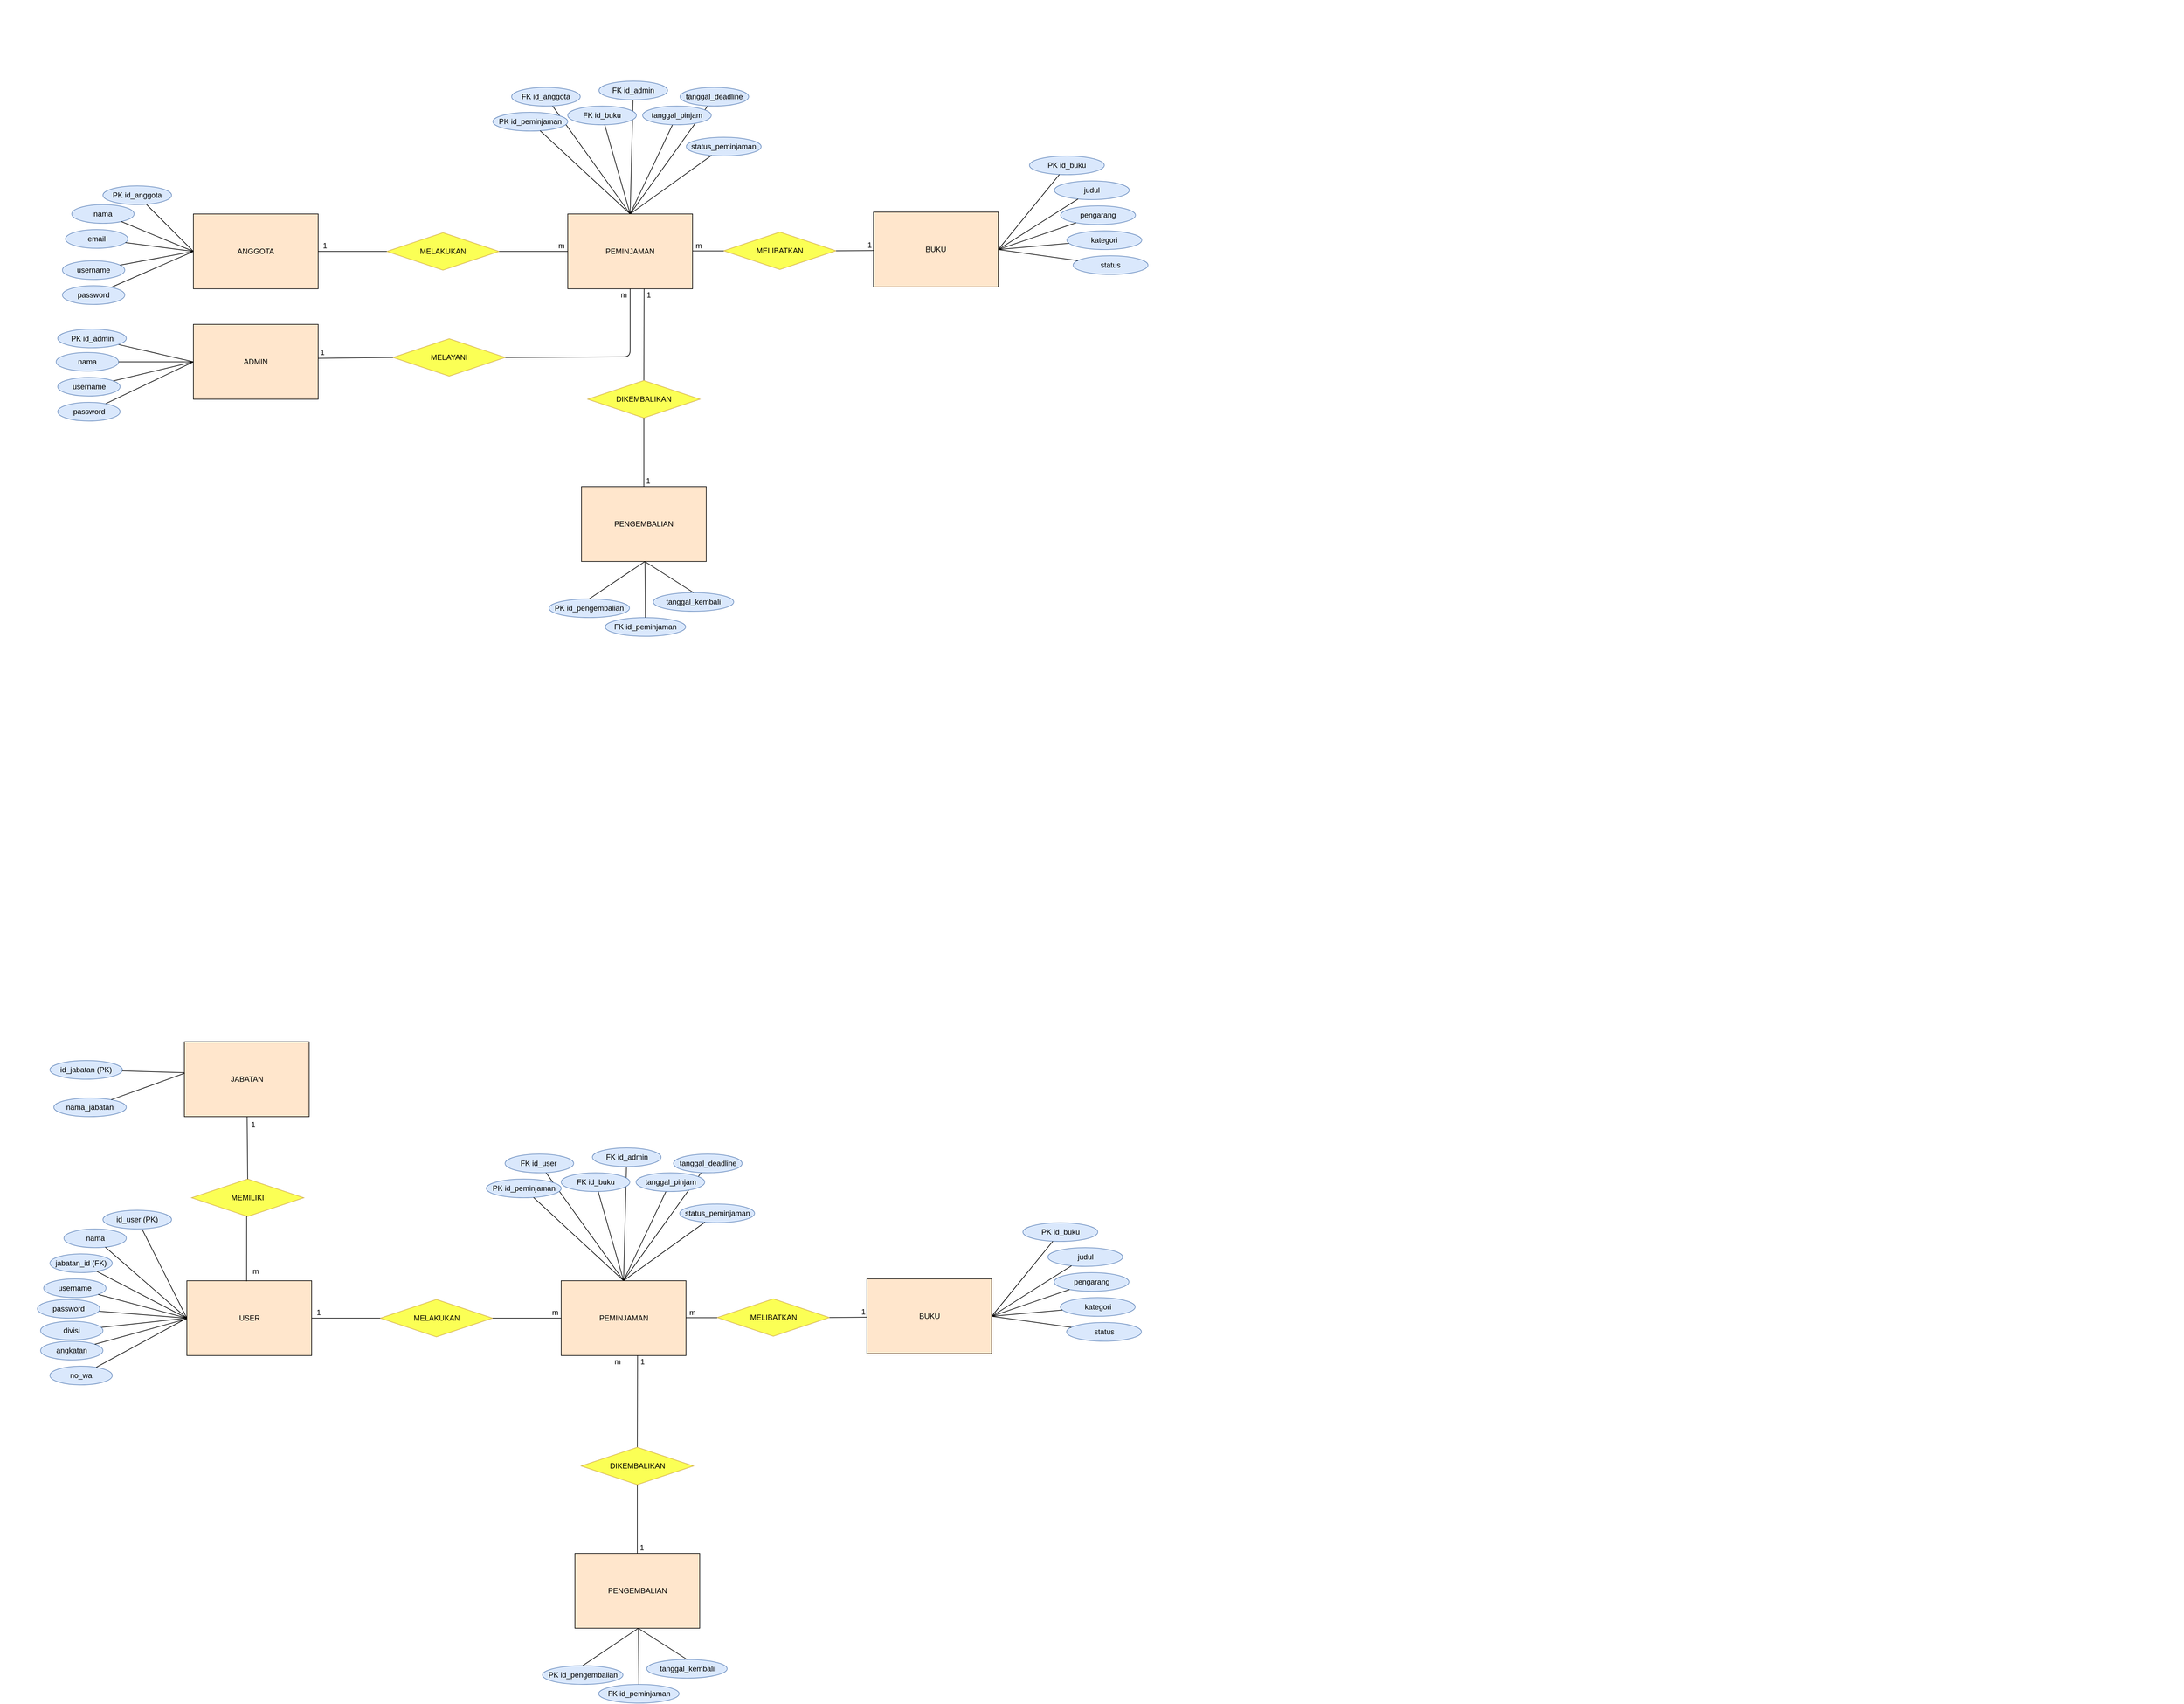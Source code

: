<mxfile>
    <diagram id="bY5w_LJroyikZEVkNWkr" name="Page-1">
        <mxGraphModel dx="1593" dy="428" grid="1" gridSize="10" guides="1" tooltips="1" connect="1" arrows="1" fold="1" page="1" pageScale="1" pageWidth="850" pageHeight="1100" math="0" shadow="0">
            <root>
                <mxCell id="0"/>
                <mxCell id="1" parent="0"/>
                <mxCell id="203" value="1" style="text;html=1;align=center;verticalAlign=middle;whiteSpace=wrap;rounded=0;movable=1;resizable=1;rotatable=1;deletable=1;editable=1;locked=0;connectable=1;" vertex="1" parent="1">
                    <mxGeometry x="246" y="1788" width="60" height="30" as="geometry"/>
                </mxCell>
                <mxCell id="108" value="" style="rounded=0;whiteSpace=wrap;html=1;strokeColor=none;movable=0;resizable=0;rotatable=0;deletable=0;editable=0;locked=1;connectable=0;" parent="1" vertex="1">
                    <mxGeometry x="-130" width="1910" height="1090" as="geometry"/>
                </mxCell>
                <mxCell id="53" value="" style="endArrow=none;html=1;exitX=0.5;exitY=0;exitDx=0;exitDy=0;movable=0;resizable=0;rotatable=0;deletable=0;editable=0;locked=1;connectable=0;" parent="1" source="5" target="52" edge="1">
                    <mxGeometry width="50" height="50" relative="1" as="geometry">
                        <mxPoint x="980" y="433" as="sourcePoint"/>
                        <mxPoint x="1265" y="418" as="targetPoint"/>
                        <Array as="points"/>
                    </mxGeometry>
                </mxCell>
                <mxCell id="49" value="" style="endArrow=none;html=1;exitX=0.5;exitY=0;exitDx=0;exitDy=0;movable=0;resizable=0;rotatable=0;deletable=0;editable=0;locked=1;connectable=0;" parent="1" source="5" target="48" edge="1">
                    <mxGeometry width="50" height="50" relative="1" as="geometry">
                        <mxPoint x="980" y="403" as="sourcePoint"/>
                        <mxPoint x="1255" y="348" as="targetPoint"/>
                        <Array as="points"/>
                    </mxGeometry>
                </mxCell>
                <mxCell id="44" value="" style="endArrow=none;html=1;exitX=0.5;exitY=0;exitDx=0;exitDy=0;movable=0;resizable=0;rotatable=0;deletable=0;editable=0;locked=1;connectable=0;" parent="1" source="5" target="41" edge="1">
                    <mxGeometry width="50" height="50" relative="1" as="geometry">
                        <mxPoint x="1225" y="388" as="sourcePoint"/>
                        <mxPoint x="1235" y="298" as="targetPoint"/>
                        <Array as="points"/>
                    </mxGeometry>
                </mxCell>
                <mxCell id="51" value="" style="endArrow=none;html=1;exitX=0.5;exitY=0;exitDx=0;exitDy=0;movable=0;resizable=0;rotatable=0;deletable=0;editable=0;locked=1;connectable=0;" parent="1" source="5" target="50" edge="1">
                    <mxGeometry width="50" height="50" relative="1" as="geometry">
                        <mxPoint x="980" y="403" as="sourcePoint"/>
                        <mxPoint x="1265" y="388" as="targetPoint"/>
                        <Array as="points"/>
                    </mxGeometry>
                </mxCell>
                <mxCell id="50" value="tanggal_pinjam" style="ellipse;whiteSpace=wrap;html=1;fillColor=#dae8fc;strokeColor=#6c8ebf;movable=0;resizable=0;rotatable=0;deletable=0;editable=0;locked=1;connectable=0;" parent="1" vertex="1">
                    <mxGeometry x="900" y="170" width="110" height="30" as="geometry"/>
                </mxCell>
                <mxCell id="2" value="ANGGOTA" style="rounded=0;whiteSpace=wrap;html=1;fillColor=#ffe6cc;strokeColor=default;movable=0;resizable=0;rotatable=0;deletable=0;editable=0;locked=1;connectable=0;" parent="1" vertex="1">
                    <mxGeometry x="180" y="343" width="200" height="120" as="geometry"/>
                </mxCell>
                <mxCell id="3" value="ADMIN" style="rounded=0;whiteSpace=wrap;html=1;fillColor=#FFE6CC;strokeColor=default;movable=0;resizable=0;rotatable=0;deletable=0;editable=0;locked=1;connectable=0;" parent="1" vertex="1">
                    <mxGeometry x="180" y="520" width="200" height="120" as="geometry"/>
                </mxCell>
                <mxCell id="4" value="BUKU" style="rounded=0;whiteSpace=wrap;html=1;fillColor=#FFE6CC;strokeColor=default;movable=0;resizable=0;rotatable=0;deletable=0;editable=0;locked=1;connectable=0;" parent="1" vertex="1">
                    <mxGeometry x="1270" y="340" width="200" height="120" as="geometry"/>
                </mxCell>
                <mxCell id="5" value="PEMINJAMAN" style="rounded=0;whiteSpace=wrap;html=1;fillColor=#ffe6cc;strokeColor=default;movable=0;resizable=0;rotatable=0;deletable=0;editable=0;locked=1;connectable=0;" parent="1" vertex="1">
                    <mxGeometry x="780" y="343" width="200" height="120" as="geometry"/>
                </mxCell>
                <mxCell id="6" value="PENGEMBALIAN" style="rounded=0;whiteSpace=wrap;html=1;fillColor=#FFE6CC;strokeColor=default;movable=0;resizable=0;rotatable=0;deletable=0;editable=0;locked=1;connectable=0;" parent="1" vertex="1">
                    <mxGeometry x="802" y="780" width="200" height="120" as="geometry"/>
                </mxCell>
                <mxCell id="8" value="" style="endArrow=none;html=1;exitX=0;exitY=0.5;exitDx=0;exitDy=0;movable=0;resizable=0;rotatable=0;deletable=0;editable=0;locked=1;connectable=0;" parent="1" source="2" target="9" edge="1">
                    <mxGeometry width="50" height="50" relative="1" as="geometry">
                        <mxPoint x="300" y="263" as="sourcePoint"/>
                        <mxPoint x="190" y="313" as="targetPoint"/>
                        <Array as="points"/>
                    </mxGeometry>
                </mxCell>
                <mxCell id="9" value="PK id_anggota" style="ellipse;whiteSpace=wrap;html=1;fillColor=#dae8fc;strokeColor=#6c8ebf;movable=0;resizable=0;rotatable=0;deletable=0;editable=0;locked=1;connectable=0;" parent="1" vertex="1">
                    <mxGeometry x="35" y="298" width="110" height="30" as="geometry"/>
                </mxCell>
                <mxCell id="10" value="nama" style="ellipse;whiteSpace=wrap;html=1;fillColor=#dae8fc;strokeColor=#6c8ebf;movable=0;resizable=0;rotatable=0;deletable=0;editable=0;locked=1;connectable=0;" parent="1" vertex="1">
                    <mxGeometry x="-15" y="328" width="100" height="30" as="geometry"/>
                </mxCell>
                <mxCell id="11" value="" style="endArrow=none;html=1;exitX=0;exitY=0.5;exitDx=0;exitDy=0;movable=0;resizable=0;rotatable=0;deletable=0;editable=0;locked=1;connectable=0;" parent="1" source="2" target="10" edge="1">
                    <mxGeometry width="50" height="50" relative="1" as="geometry">
                        <mxPoint x="250" y="493" as="sourcePoint"/>
                        <mxPoint x="150" y="403" as="targetPoint"/>
                        <Array as="points"/>
                    </mxGeometry>
                </mxCell>
                <mxCell id="12" value="email" style="ellipse;whiteSpace=wrap;html=1;fillColor=#dae8fc;strokeColor=#6c8ebf;movable=0;resizable=0;rotatable=0;deletable=0;editable=0;locked=1;connectable=0;" parent="1" vertex="1">
                    <mxGeometry x="-25" y="368" width="100" height="30" as="geometry"/>
                </mxCell>
                <mxCell id="13" value="" style="endArrow=none;html=1;exitX=0;exitY=0.5;exitDx=0;exitDy=0;movable=0;resizable=0;rotatable=0;deletable=0;editable=0;locked=1;connectable=0;" parent="1" source="2" target="12" edge="1">
                    <mxGeometry width="50" height="50" relative="1" as="geometry">
                        <mxPoint x="280" y="463" as="sourcePoint"/>
                        <mxPoint x="140" y="463" as="targetPoint"/>
                        <Array as="points"/>
                    </mxGeometry>
                </mxCell>
                <mxCell id="14" value="username" style="ellipse;whiteSpace=wrap;html=1;fillColor=#dae8fc;strokeColor=#6c8ebf;movable=0;resizable=0;rotatable=0;deletable=0;editable=0;locked=1;connectable=0;" parent="1" vertex="1">
                    <mxGeometry x="-30" y="418" width="100" height="30" as="geometry"/>
                </mxCell>
                <mxCell id="15" value="" style="endArrow=none;html=1;exitX=0;exitY=0.5;exitDx=0;exitDy=0;movable=0;resizable=0;rotatable=0;deletable=0;editable=0;locked=1;connectable=0;" parent="1" source="2" target="14" edge="1">
                    <mxGeometry width="50" height="50" relative="1" as="geometry">
                        <mxPoint x="285" y="453" as="sourcePoint"/>
                        <mxPoint x="135" y="513" as="targetPoint"/>
                        <Array as="points"/>
                    </mxGeometry>
                </mxCell>
                <mxCell id="16" value="" style="endArrow=none;html=1;exitX=0;exitY=0.5;exitDx=0;exitDy=0;movable=0;resizable=0;rotatable=0;deletable=0;editable=0;locked=1;connectable=0;" parent="1" source="2" target="17" edge="1">
                    <mxGeometry width="50" height="50" relative="1" as="geometry">
                        <mxPoint x="290" y="443" as="sourcePoint"/>
                        <mxPoint x="135" y="553" as="targetPoint"/>
                        <Array as="points"/>
                    </mxGeometry>
                </mxCell>
                <mxCell id="17" value="password" style="ellipse;whiteSpace=wrap;html=1;fillColor=#dae8fc;strokeColor=#6c8ebf;movable=0;resizable=0;rotatable=0;deletable=0;editable=0;locked=1;connectable=0;" parent="1" vertex="1">
                    <mxGeometry x="-30" y="458" width="100" height="30" as="geometry"/>
                </mxCell>
                <mxCell id="18" value="MELAKUKAN" style="rhombus;whiteSpace=wrap;html=1;fillColor=#FBFF55;strokeColor=#d6b656;movable=0;resizable=0;rotatable=0;deletable=0;editable=0;locked=1;connectable=0;" parent="1" vertex="1">
                    <mxGeometry x="490" y="373" width="180" height="60" as="geometry"/>
                </mxCell>
                <mxCell id="19" value="" style="endArrow=none;html=1;exitX=1;exitY=0.5;exitDx=0;exitDy=0;movable=0;resizable=0;rotatable=0;deletable=0;editable=0;locked=1;connectable=0;" parent="1" source="2" target="18" edge="1">
                    <mxGeometry width="50" height="50" relative="1" as="geometry">
                        <mxPoint x="450" y="513" as="sourcePoint"/>
                        <mxPoint x="500" y="463" as="targetPoint"/>
                    </mxGeometry>
                </mxCell>
                <mxCell id="20" value="" style="endArrow=none;html=1;entryX=0;entryY=0.5;entryDx=0;entryDy=0;movable=0;resizable=0;rotatable=0;deletable=0;editable=0;locked=1;connectable=0;" parent="1" target="5" edge="1">
                    <mxGeometry width="50" height="50" relative="1" as="geometry">
                        <mxPoint x="670" y="403" as="sourcePoint"/>
                        <mxPoint x="780" y="402.5" as="targetPoint"/>
                        <Array as="points">
                            <mxPoint x="720" y="403"/>
                        </Array>
                    </mxGeometry>
                </mxCell>
                <mxCell id="41" value="FK id_anggota" style="ellipse;whiteSpace=wrap;html=1;fillColor=#dae8fc;strokeColor=#6c8ebf;movable=0;resizable=0;rotatable=0;deletable=0;editable=0;locked=1;connectable=0;" parent="1" vertex="1">
                    <mxGeometry x="690" y="140" width="110" height="30" as="geometry"/>
                </mxCell>
                <mxCell id="42" value="PK id_peminjaman" style="ellipse;whiteSpace=wrap;html=1;fillColor=#dae8fc;strokeColor=#6c8ebf;movable=0;resizable=0;rotatable=0;deletable=0;editable=0;locked=1;connectable=0;" parent="1" vertex="1">
                    <mxGeometry x="660" y="180" width="120" height="30" as="geometry"/>
                </mxCell>
                <mxCell id="43" value="" style="endArrow=none;html=1;exitX=0.5;exitY=0;exitDx=0;exitDy=0;movable=0;resizable=0;rotatable=0;deletable=0;editable=0;locked=1;connectable=0;" parent="1" source="5" target="42" edge="1">
                    <mxGeometry width="50" height="50" relative="1" as="geometry">
                        <mxPoint x="980" y="403" as="sourcePoint"/>
                        <mxPoint x="1195" y="388" as="targetPoint"/>
                        <Array as="points"/>
                    </mxGeometry>
                </mxCell>
                <mxCell id="46" value="FK id_buku" style="ellipse;whiteSpace=wrap;html=1;fillColor=#dae8fc;strokeColor=#6c8ebf;movable=0;resizable=0;rotatable=0;deletable=0;editable=0;locked=1;connectable=0;" parent="1" vertex="1">
                    <mxGeometry x="780" y="170" width="110" height="30" as="geometry"/>
                </mxCell>
                <mxCell id="47" value="" style="endArrow=none;html=1;exitX=0.5;exitY=0;exitDx=0;exitDy=0;movable=0;resizable=0;rotatable=0;deletable=0;editable=0;locked=1;connectable=0;" parent="1" source="5" target="46" edge="1">
                    <mxGeometry width="50" height="50" relative="1" as="geometry">
                        <mxPoint x="980" y="403" as="sourcePoint"/>
                        <mxPoint x="1245" y="308" as="targetPoint"/>
                        <Array as="points"/>
                    </mxGeometry>
                </mxCell>
                <mxCell id="48" value="FK id_admin" style="ellipse;whiteSpace=wrap;html=1;fillColor=#dae8fc;strokeColor=#6c8ebf;movable=0;resizable=0;rotatable=0;deletable=0;editable=0;locked=1;connectable=0;" parent="1" vertex="1">
                    <mxGeometry x="830" y="130" width="110" height="30" as="geometry"/>
                </mxCell>
                <mxCell id="52" value="tanggal_deadline" style="ellipse;whiteSpace=wrap;html=1;fillColor=#dae8fc;strokeColor=#6c8ebf;movable=0;resizable=0;rotatable=0;deletable=0;editable=0;locked=1;connectable=0;" parent="1" vertex="1">
                    <mxGeometry x="960" y="140" width="110" height="30" as="geometry"/>
                </mxCell>
                <mxCell id="54" value="status_peminjaman" style="ellipse;whiteSpace=wrap;html=1;fillColor=#dae8fc;strokeColor=#6c8ebf;movable=0;resizable=0;rotatable=0;deletable=0;editable=0;locked=1;connectable=0;" parent="1" vertex="1">
                    <mxGeometry x="970" y="220" width="120" height="30" as="geometry"/>
                </mxCell>
                <mxCell id="55" value="" style="endArrow=none;html=1;exitX=0.5;exitY=0;exitDx=0;exitDy=0;movable=0;resizable=0;rotatable=0;deletable=0;editable=0;locked=1;connectable=0;" parent="1" source="5" target="54" edge="1">
                    <mxGeometry width="50" height="50" relative="1" as="geometry">
                        <mxPoint x="980" y="433" as="sourcePoint"/>
                        <mxPoint x="1265" y="448" as="targetPoint"/>
                        <Array as="points"/>
                    </mxGeometry>
                </mxCell>
                <mxCell id="56" value="1" style="text;html=1;align=center;verticalAlign=middle;whiteSpace=wrap;rounded=0;movable=0;resizable=0;rotatable=0;deletable=0;editable=0;locked=1;connectable=0;" parent="1" vertex="1">
                    <mxGeometry x="361" y="379" width="60" height="30" as="geometry"/>
                </mxCell>
                <mxCell id="57" value="m" style="text;html=1;align=center;verticalAlign=middle;whiteSpace=wrap;rounded=0;movable=0;resizable=0;rotatable=0;deletable=0;editable=0;locked=1;connectable=0;" parent="1" vertex="1">
                    <mxGeometry x="740" y="379" width="60" height="30" as="geometry"/>
                </mxCell>
                <mxCell id="61" value="MELAYANI" style="rhombus;whiteSpace=wrap;html=1;fillColor=#FBFF55;strokeColor=#d6b656;movable=0;resizable=0;rotatable=0;deletable=0;editable=0;locked=1;connectable=0;" parent="1" vertex="1">
                    <mxGeometry x="500" y="543" width="180" height="60" as="geometry"/>
                </mxCell>
                <mxCell id="63" value="" style="endArrow=none;html=1;entryX=1;entryY=0.5;entryDx=0;entryDy=0;exitX=0.5;exitY=1;exitDx=0;exitDy=0;movable=0;resizable=0;rotatable=0;deletable=0;editable=0;locked=1;connectable=0;" parent="1" source="5" target="61" edge="1">
                    <mxGeometry width="50" height="50" relative="1" as="geometry">
                        <mxPoint x="980" y="402.71" as="sourcePoint"/>
                        <mxPoint x="1090" y="402.71" as="targetPoint"/>
                        <Array as="points">
                            <mxPoint x="880" y="572"/>
                        </Array>
                    </mxGeometry>
                </mxCell>
                <mxCell id="65" value="" style="endArrow=none;html=1;exitX=0.999;exitY=0.453;exitDx=0;exitDy=0;entryX=0;entryY=0.5;entryDx=0;entryDy=0;exitPerimeter=0;movable=0;resizable=0;rotatable=0;deletable=0;editable=0;locked=1;connectable=0;" parent="1" source="3" target="61" edge="1">
                    <mxGeometry width="50" height="50" relative="1" as="geometry">
                        <mxPoint x="390" y="572.57" as="sourcePoint"/>
                        <mxPoint x="500" y="572.57" as="targetPoint"/>
                    </mxGeometry>
                </mxCell>
                <mxCell id="66" value="1" style="text;html=1;align=center;verticalAlign=middle;whiteSpace=wrap;rounded=0;movable=0;resizable=0;rotatable=0;deletable=0;editable=0;locked=1;connectable=0;" parent="1" vertex="1">
                    <mxGeometry x="357" y="550" width="60" height="30" as="geometry"/>
                </mxCell>
                <mxCell id="68" value="m" style="text;html=1;align=center;verticalAlign=middle;whiteSpace=wrap;rounded=0;movable=0;resizable=0;rotatable=0;deletable=0;editable=0;locked=1;connectable=0;" parent="1" vertex="1">
                    <mxGeometry x="840" y="458" width="60" height="30" as="geometry"/>
                </mxCell>
                <mxCell id="69" value="" style="endArrow=none;html=1;exitX=0;exitY=0.5;exitDx=0;exitDy=0;movable=0;resizable=0;rotatable=0;deletable=0;editable=0;locked=1;connectable=0;" parent="1" source="3" target="70" edge="1">
                    <mxGeometry width="50" height="50" relative="1" as="geometry">
                        <mxPoint x="107.5" y="632.5" as="sourcePoint"/>
                        <mxPoint x="117.5" y="542.5" as="targetPoint"/>
                        <Array as="points"/>
                    </mxGeometry>
                </mxCell>
                <mxCell id="70" value="PK id_admin" style="ellipse;whiteSpace=wrap;html=1;fillColor=#dae8fc;strokeColor=#6c8ebf;movable=0;resizable=0;rotatable=0;deletable=0;editable=0;locked=1;connectable=0;" parent="1" vertex="1">
                    <mxGeometry x="-37.5" y="527.5" width="110" height="30" as="geometry"/>
                </mxCell>
                <mxCell id="72" value="nama" style="ellipse;whiteSpace=wrap;html=1;fillColor=#dae8fc;strokeColor=#6c8ebf;movable=0;resizable=0;rotatable=0;deletable=0;editable=0;locked=1;connectable=0;" parent="1" vertex="1">
                    <mxGeometry x="-40" y="565" width="100" height="30" as="geometry"/>
                </mxCell>
                <mxCell id="73" value="" style="endArrow=none;html=1;exitX=0;exitY=0.5;exitDx=0;exitDy=0;movable=0;resizable=0;rotatable=0;deletable=0;editable=0;locked=1;connectable=0;" parent="1" source="3" target="72" edge="1">
                    <mxGeometry width="50" height="50" relative="1" as="geometry">
                        <mxPoint x="155" y="640" as="sourcePoint"/>
                        <mxPoint x="125" y="640" as="targetPoint"/>
                        <Array as="points"/>
                    </mxGeometry>
                </mxCell>
                <mxCell id="74" value="username" style="ellipse;whiteSpace=wrap;html=1;fillColor=#dae8fc;strokeColor=#6c8ebf;movable=0;resizable=0;rotatable=0;deletable=0;editable=0;locked=1;connectable=0;" parent="1" vertex="1">
                    <mxGeometry x="-37.5" y="605" width="100" height="30" as="geometry"/>
                </mxCell>
                <mxCell id="75" value="" style="endArrow=none;html=1;exitX=0;exitY=0.5;exitDx=0;exitDy=0;movable=0;resizable=0;rotatable=0;deletable=0;editable=0;locked=1;connectable=0;" parent="1" source="3" target="74" edge="1">
                    <mxGeometry width="50" height="50" relative="1" as="geometry">
                        <mxPoint x="180" y="580" as="sourcePoint"/>
                        <mxPoint x="127.5" y="700" as="targetPoint"/>
                        <Array as="points"/>
                    </mxGeometry>
                </mxCell>
                <mxCell id="76" value="" style="endArrow=none;html=1;exitX=0;exitY=0.5;exitDx=0;exitDy=0;movable=0;resizable=0;rotatable=0;deletable=0;editable=0;locked=1;connectable=0;" parent="1" source="3" target="77" edge="1">
                    <mxGeometry width="50" height="50" relative="1" as="geometry">
                        <mxPoint x="172.5" y="590" as="sourcePoint"/>
                        <mxPoint x="127.5" y="740" as="targetPoint"/>
                        <Array as="points"/>
                    </mxGeometry>
                </mxCell>
                <mxCell id="77" value="password" style="ellipse;whiteSpace=wrap;html=1;fillColor=#dae8fc;strokeColor=#6c8ebf;movable=0;resizable=0;rotatable=0;deletable=0;editable=0;locked=1;connectable=0;" parent="1" vertex="1">
                    <mxGeometry x="-37.5" y="645" width="100" height="30" as="geometry"/>
                </mxCell>
                <mxCell id="78" value="MELIBATKAN" style="rhombus;whiteSpace=wrap;html=1;fillColor=#FBFF55;strokeColor=#d6b656;movable=0;resizable=0;rotatable=0;deletable=0;editable=0;locked=1;connectable=0;" parent="1" vertex="1">
                    <mxGeometry x="1030" y="372" width="180" height="60" as="geometry"/>
                </mxCell>
                <mxCell id="80" value="" style="endArrow=none;html=1;entryX=0;entryY=0.5;entryDx=0;entryDy=0;movable=0;resizable=0;rotatable=0;deletable=0;editable=0;locked=1;connectable=0;" parent="1" target="78" edge="1">
                    <mxGeometry width="50" height="50" relative="1" as="geometry">
                        <mxPoint x="980" y="402.29" as="sourcePoint"/>
                        <mxPoint x="1090" y="402" as="targetPoint"/>
                        <Array as="points">
                            <mxPoint x="1030" y="402.29"/>
                        </Array>
                    </mxGeometry>
                </mxCell>
                <mxCell id="82" value="" style="endArrow=none;html=1;exitX=1;exitY=0.5;exitDx=0;exitDy=0;entryX=-0.003;entryY=0.513;entryDx=0;entryDy=0;entryPerimeter=0;movable=0;resizable=0;rotatable=0;deletable=0;editable=0;locked=1;connectable=0;" parent="1" source="78" target="4" edge="1">
                    <mxGeometry width="50" height="50" relative="1" as="geometry">
                        <mxPoint x="1270" y="402.7" as="sourcePoint"/>
                        <mxPoint x="1380" y="402.41" as="targetPoint"/>
                        <Array as="points"/>
                    </mxGeometry>
                </mxCell>
                <mxCell id="83" value="PK id_buku" style="ellipse;whiteSpace=wrap;html=1;fillColor=#dae8fc;strokeColor=#6c8ebf;movable=0;resizable=0;rotatable=0;deletable=0;editable=0;locked=1;connectable=0;" parent="1" vertex="1">
                    <mxGeometry x="1520" y="250" width="120" height="30" as="geometry"/>
                </mxCell>
                <mxCell id="84" value="" style="endArrow=none;html=1;exitX=1;exitY=0.5;exitDx=0;exitDy=0;movable=0;resizable=0;rotatable=0;deletable=0;editable=0;locked=1;connectable=0;" parent="1" source="4" target="83" edge="1">
                    <mxGeometry width="50" height="50" relative="1" as="geometry">
                        <mxPoint x="1470" y="400" as="sourcePoint"/>
                        <mxPoint x="1855" y="484" as="targetPoint"/>
                        <Array as="points"/>
                    </mxGeometry>
                </mxCell>
                <mxCell id="85" value="judul" style="ellipse;whiteSpace=wrap;html=1;fillColor=#dae8fc;strokeColor=#6c8ebf;movable=0;resizable=0;rotatable=0;deletable=0;editable=0;locked=1;connectable=0;" parent="1" vertex="1">
                    <mxGeometry x="1560" y="290" width="120" height="30" as="geometry"/>
                </mxCell>
                <mxCell id="86" value="" style="endArrow=none;html=1;exitX=1;exitY=0.5;exitDx=0;exitDy=0;movable=0;resizable=0;rotatable=0;deletable=0;editable=0;locked=1;connectable=0;" parent="1" source="4" target="85" edge="1">
                    <mxGeometry width="50" height="50" relative="1" as="geometry">
                        <mxPoint x="1510" y="440" as="sourcePoint"/>
                        <mxPoint x="1895" y="524" as="targetPoint"/>
                        <Array as="points"/>
                    </mxGeometry>
                </mxCell>
                <mxCell id="87" value="pengarang" style="ellipse;whiteSpace=wrap;html=1;fillColor=#dae8fc;strokeColor=#6c8ebf;movable=0;resizable=0;rotatable=0;deletable=0;editable=0;locked=1;connectable=0;" parent="1" vertex="1">
                    <mxGeometry x="1570" y="330" width="120" height="30" as="geometry"/>
                </mxCell>
                <mxCell id="88" value="" style="endArrow=none;html=1;exitX=1;exitY=0.5;exitDx=0;exitDy=0;movable=0;resizable=0;rotatable=0;deletable=0;editable=0;locked=1;connectable=0;" parent="1" source="4" target="87" edge="1">
                    <mxGeometry width="50" height="50" relative="1" as="geometry">
                        <mxPoint x="1480" y="440" as="sourcePoint"/>
                        <mxPoint x="1905" y="564" as="targetPoint"/>
                        <Array as="points"/>
                    </mxGeometry>
                </mxCell>
                <mxCell id="89" value="kategori" style="ellipse;whiteSpace=wrap;html=1;fillColor=#dae8fc;strokeColor=#6c8ebf;movable=0;resizable=0;rotatable=0;deletable=0;editable=0;locked=1;connectable=0;" parent="1" vertex="1">
                    <mxGeometry x="1580" y="370" width="120" height="30" as="geometry"/>
                </mxCell>
                <mxCell id="90" value="" style="endArrow=none;html=1;exitX=1;exitY=0.5;exitDx=0;exitDy=0;movable=0;resizable=0;rotatable=0;deletable=0;editable=0;locked=1;connectable=0;" parent="1" source="4" target="89" edge="1">
                    <mxGeometry width="50" height="50" relative="1" as="geometry">
                        <mxPoint x="1480" y="440" as="sourcePoint"/>
                        <mxPoint x="1915" y="604" as="targetPoint"/>
                        <Array as="points"/>
                    </mxGeometry>
                </mxCell>
                <mxCell id="91" value="status" style="ellipse;whiteSpace=wrap;html=1;fillColor=#dae8fc;strokeColor=#6c8ebf;movable=0;resizable=0;rotatable=0;deletable=0;editable=0;locked=1;connectable=0;" parent="1" vertex="1">
                    <mxGeometry x="1590" y="410" width="120" height="30" as="geometry"/>
                </mxCell>
                <mxCell id="92" value="" style="endArrow=none;html=1;exitX=1;exitY=0.5;exitDx=0;exitDy=0;movable=0;resizable=0;rotatable=0;deletable=0;editable=0;locked=1;connectable=0;" parent="1" source="4" target="91" edge="1">
                    <mxGeometry width="50" height="50" relative="1" as="geometry">
                        <mxPoint x="1480" y="440" as="sourcePoint"/>
                        <mxPoint x="1925" y="644" as="targetPoint"/>
                        <Array as="points"/>
                    </mxGeometry>
                </mxCell>
                <mxCell id="95" value="m" style="text;html=1;align=center;verticalAlign=middle;whiteSpace=wrap;rounded=0;movable=0;resizable=0;rotatable=0;deletable=0;editable=0;locked=1;connectable=0;" parent="1" vertex="1">
                    <mxGeometry x="960" y="379" width="60" height="30" as="geometry"/>
                </mxCell>
                <mxCell id="96" value="1" style="text;html=1;align=center;verticalAlign=middle;whiteSpace=wrap;rounded=0;movable=0;resizable=0;rotatable=0;deletable=0;editable=0;locked=1;connectable=0;" parent="1" vertex="1">
                    <mxGeometry x="1234" y="378" width="60" height="30" as="geometry"/>
                </mxCell>
                <mxCell id="97" value="" style="endArrow=none;html=1;entryX=0.612;entryY=1.001;entryDx=0;entryDy=0;entryPerimeter=0;exitX=0.5;exitY=0;exitDx=0;exitDy=0;movable=0;resizable=0;rotatable=0;deletable=0;editable=0;locked=1;connectable=0;" parent="1" source="98" target="5" edge="1">
                    <mxGeometry width="50" height="50" relative="1" as="geometry">
                        <mxPoint x="902" y="670" as="sourcePoint"/>
                        <mxPoint x="902" y="470" as="targetPoint"/>
                    </mxGeometry>
                </mxCell>
                <mxCell id="98" value="DIKEMBALIKAN" style="rhombus;whiteSpace=wrap;html=1;fillColor=#FBFF55;strokeColor=#d6b656;movable=0;resizable=0;rotatable=0;deletable=0;editable=0;locked=1;connectable=0;" parent="1" vertex="1">
                    <mxGeometry x="812" y="610" width="180" height="60" as="geometry"/>
                </mxCell>
                <mxCell id="99" value="" style="endArrow=none;html=1;entryX=0.5;entryY=1;entryDx=0;entryDy=0;exitX=0.5;exitY=0;exitDx=0;exitDy=0;movable=0;resizable=0;rotatable=0;deletable=0;editable=0;locked=1;connectable=0;" parent="1" source="6" target="98" edge="1">
                    <mxGeometry width="50" height="50" relative="1" as="geometry">
                        <mxPoint x="900" y="780" as="sourcePoint"/>
                        <mxPoint x="900" y="670" as="targetPoint"/>
                    </mxGeometry>
                </mxCell>
                <mxCell id="100" value="1" style="text;html=1;align=center;verticalAlign=middle;whiteSpace=wrap;rounded=0;movable=0;resizable=0;rotatable=0;deletable=0;editable=0;locked=1;connectable=0;" parent="1" vertex="1">
                    <mxGeometry x="880" y="458" width="60" height="30" as="geometry"/>
                </mxCell>
                <mxCell id="101" value="1" style="text;html=1;align=center;verticalAlign=middle;whiteSpace=wrap;rounded=0;movable=0;resizable=0;rotatable=0;deletable=0;editable=0;locked=1;connectable=0;" parent="1" vertex="1">
                    <mxGeometry x="879" y="756" width="60" height="30" as="geometry"/>
                </mxCell>
                <mxCell id="102" value="PK id_pengembalian" style="ellipse;whiteSpace=wrap;html=1;fillColor=#dae8fc;strokeColor=#6c8ebf;movable=0;resizable=0;rotatable=0;deletable=0;editable=0;locked=1;connectable=0;" parent="1" vertex="1">
                    <mxGeometry x="750" y="960" width="129" height="30" as="geometry"/>
                </mxCell>
                <mxCell id="103" value="" style="endArrow=none;html=1;exitX=0.5;exitY=0;exitDx=0;exitDy=0;entryX=0.507;entryY=1.002;entryDx=0;entryDy=0;entryPerimeter=0;movable=0;resizable=0;rotatable=0;deletable=0;editable=0;locked=1;connectable=0;" parent="1" source="102" target="6" edge="1">
                    <mxGeometry width="50" height="50" relative="1" as="geometry">
                        <mxPoint x="710" y="1090" as="sourcePoint"/>
                        <mxPoint x="902" y="900" as="targetPoint"/>
                        <Array as="points"/>
                    </mxGeometry>
                </mxCell>
                <mxCell id="104" value="FK id_peminjaman" style="ellipse;whiteSpace=wrap;html=1;fillColor=#dae8fc;strokeColor=#6c8ebf;movable=0;resizable=0;rotatable=0;deletable=0;editable=0;locked=1;connectable=0;" parent="1" vertex="1">
                    <mxGeometry x="840" y="990" width="129" height="30" as="geometry"/>
                </mxCell>
                <mxCell id="105" value="" style="endArrow=none;html=1;exitX=0.5;exitY=0;exitDx=0;exitDy=0;entryX=0.509;entryY=1;entryDx=0;entryDy=0;entryPerimeter=0;movable=0;resizable=0;rotatable=0;deletable=0;editable=0;locked=1;connectable=0;" parent="1" source="104" target="6" edge="1">
                    <mxGeometry width="50" height="50" relative="1" as="geometry">
                        <mxPoint x="720" y="1100" as="sourcePoint"/>
                        <mxPoint x="913" y="910" as="targetPoint"/>
                        <Array as="points"/>
                    </mxGeometry>
                </mxCell>
                <mxCell id="106" value="tanggal_kembali" style="ellipse;whiteSpace=wrap;html=1;fillColor=#dae8fc;strokeColor=#6c8ebf;movable=0;resizable=0;rotatable=0;deletable=0;editable=0;locked=1;connectable=0;" parent="1" vertex="1">
                    <mxGeometry x="917" y="950" width="129" height="30" as="geometry"/>
                </mxCell>
                <mxCell id="107" value="" style="endArrow=none;html=1;exitX=0.5;exitY=0;exitDx=0;exitDy=0;entryX=0.509;entryY=1.002;entryDx=0;entryDy=0;entryPerimeter=0;movable=0;resizable=0;rotatable=0;deletable=0;editable=0;locked=1;connectable=0;" parent="1" source="106" target="6" edge="1">
                    <mxGeometry width="50" height="50" relative="1" as="geometry">
                        <mxPoint x="877" y="1080" as="sourcePoint"/>
                        <mxPoint x="1070" y="890" as="targetPoint"/>
                        <Array as="points"/>
                    </mxGeometry>
                </mxCell>
                <mxCell id="109" value="" style="rounded=0;whiteSpace=wrap;html=1;strokeColor=none;movable=1;resizable=1;rotatable=1;deletable=1;editable=1;locked=0;connectable=1;" vertex="1" parent="1">
                    <mxGeometry x="1459.5" y="740" width="1910" height="1090" as="geometry"/>
                </mxCell>
                <mxCell id="110" value="" style="endArrow=none;html=1;exitX=0.5;exitY=0;exitDx=0;exitDy=0;movable=1;resizable=1;rotatable=1;deletable=1;editable=1;locked=0;connectable=1;" edge="1" source="118" target="139" parent="1">
                    <mxGeometry width="50" height="50" relative="1" as="geometry">
                        <mxPoint x="969.5" y="2143" as="sourcePoint"/>
                        <mxPoint x="1254.5" y="2128" as="targetPoint"/>
                        <Array as="points"/>
                    </mxGeometry>
                </mxCell>
                <mxCell id="111" value="" style="endArrow=none;html=1;exitX=0.5;exitY=0;exitDx=0;exitDy=0;movable=1;resizable=1;rotatable=1;deletable=1;editable=1;locked=0;connectable=1;" edge="1" source="118" target="138" parent="1">
                    <mxGeometry width="50" height="50" relative="1" as="geometry">
                        <mxPoint x="969.5" y="2113" as="sourcePoint"/>
                        <mxPoint x="1244.5" y="2058" as="targetPoint"/>
                        <Array as="points"/>
                    </mxGeometry>
                </mxCell>
                <mxCell id="112" value="" style="endArrow=none;html=1;exitX=0.5;exitY=0;exitDx=0;exitDy=0;movable=1;resizable=1;rotatable=1;deletable=1;editable=1;locked=0;connectable=1;" edge="1" source="118" target="133" parent="1">
                    <mxGeometry width="50" height="50" relative="1" as="geometry">
                        <mxPoint x="1214.5" y="2098" as="sourcePoint"/>
                        <mxPoint x="1224.5" y="2008" as="targetPoint"/>
                        <Array as="points"/>
                    </mxGeometry>
                </mxCell>
                <mxCell id="113" value="" style="endArrow=none;html=1;exitX=0.5;exitY=0;exitDx=0;exitDy=0;movable=1;resizable=1;rotatable=1;deletable=1;editable=1;locked=0;connectable=1;" edge="1" source="118" target="114" parent="1">
                    <mxGeometry width="50" height="50" relative="1" as="geometry">
                        <mxPoint x="969.5" y="2113" as="sourcePoint"/>
                        <mxPoint x="1254.5" y="2098" as="targetPoint"/>
                        <Array as="points"/>
                    </mxGeometry>
                </mxCell>
                <mxCell id="114" value="tanggal_pinjam" style="ellipse;whiteSpace=wrap;html=1;fillColor=#dae8fc;strokeColor=#6c8ebf;movable=1;resizable=1;rotatable=1;deletable=1;editable=1;locked=0;connectable=1;" vertex="1" parent="1">
                    <mxGeometry x="889.5" y="1880" width="110" height="30" as="geometry"/>
                </mxCell>
                <mxCell id="115" value="USER" style="rounded=0;whiteSpace=wrap;html=1;fillColor=#ffe6cc;strokeColor=default;movable=1;resizable=1;rotatable=1;deletable=1;editable=1;locked=0;connectable=1;" vertex="1" parent="1">
                    <mxGeometry x="169.5" y="2053" width="200" height="120" as="geometry"/>
                </mxCell>
                <mxCell id="117" value="BUKU" style="rounded=0;whiteSpace=wrap;html=1;fillColor=#FFE6CC;strokeColor=default;movable=1;resizable=1;rotatable=1;deletable=1;editable=1;locked=0;connectable=1;" vertex="1" parent="1">
                    <mxGeometry x="1259.5" y="2050" width="200" height="120" as="geometry"/>
                </mxCell>
                <mxCell id="118" value="PEMINJAMAN" style="rounded=0;whiteSpace=wrap;html=1;fillColor=#ffe6cc;strokeColor=default;movable=1;resizable=1;rotatable=1;deletable=1;editable=1;locked=0;connectable=1;" vertex="1" parent="1">
                    <mxGeometry x="769.5" y="2053" width="200" height="120" as="geometry"/>
                </mxCell>
                <mxCell id="119" value="PENGEMBALIAN" style="rounded=0;whiteSpace=wrap;html=1;fillColor=#FFE6CC;strokeColor=default;movable=1;resizable=1;rotatable=1;deletable=1;editable=1;locked=0;connectable=1;" vertex="1" parent="1">
                    <mxGeometry x="791.5" y="2490" width="200" height="120" as="geometry"/>
                </mxCell>
                <mxCell id="120" value="" style="endArrow=none;html=1;exitX=0;exitY=0.5;exitDx=0;exitDy=0;movable=1;resizable=1;rotatable=1;deletable=1;editable=1;locked=0;connectable=1;" edge="1" source="115" target="121" parent="1">
                    <mxGeometry width="50" height="50" relative="1" as="geometry">
                        <mxPoint x="289.5" y="1973" as="sourcePoint"/>
                        <mxPoint x="179.5" y="2023" as="targetPoint"/>
                        <Array as="points"/>
                    </mxGeometry>
                </mxCell>
                <mxCell id="121" value="id_user (PK)" style="ellipse;whiteSpace=wrap;html=1;fillColor=#dae8fc;strokeColor=#6c8ebf;movable=1;resizable=1;rotatable=1;deletable=1;editable=1;locked=0;connectable=1;" vertex="1" parent="1">
                    <mxGeometry x="35" y="1940" width="110" height="30" as="geometry"/>
                </mxCell>
                <mxCell id="122" value="nama" style="ellipse;whiteSpace=wrap;html=1;fillColor=#dae8fc;strokeColor=#6c8ebf;movable=1;resizable=1;rotatable=1;deletable=1;editable=1;locked=0;connectable=1;" vertex="1" parent="1">
                    <mxGeometry x="-27.5" y="1970" width="100" height="30" as="geometry"/>
                </mxCell>
                <mxCell id="123" value="" style="endArrow=none;html=1;exitX=0;exitY=0.5;exitDx=0;exitDy=0;movable=1;resizable=1;rotatable=1;deletable=1;editable=1;locked=0;connectable=1;" edge="1" source="115" target="122" parent="1">
                    <mxGeometry width="50" height="50" relative="1" as="geometry">
                        <mxPoint x="239.5" y="2203" as="sourcePoint"/>
                        <mxPoint x="139.5" y="2113" as="targetPoint"/>
                        <Array as="points"/>
                    </mxGeometry>
                </mxCell>
                <mxCell id="124" value="jabatan_id (FK)" style="ellipse;whiteSpace=wrap;html=1;fillColor=#dae8fc;strokeColor=#6c8ebf;movable=1;resizable=1;rotatable=1;deletable=1;editable=1;locked=0;connectable=1;" vertex="1" parent="1">
                    <mxGeometry x="-50" y="2010" width="100" height="30" as="geometry"/>
                </mxCell>
                <mxCell id="125" value="" style="endArrow=none;html=1;exitX=0;exitY=0.5;exitDx=0;exitDy=0;movable=1;resizable=1;rotatable=1;deletable=1;editable=1;locked=0;connectable=1;" edge="1" source="115" target="124" parent="1">
                    <mxGeometry width="50" height="50" relative="1" as="geometry">
                        <mxPoint x="269.5" y="2173" as="sourcePoint"/>
                        <mxPoint x="129.5" y="2173" as="targetPoint"/>
                        <Array as="points"/>
                    </mxGeometry>
                </mxCell>
                <mxCell id="126" value="username" style="ellipse;whiteSpace=wrap;html=1;fillColor=#dae8fc;strokeColor=#6c8ebf;movable=1;resizable=1;rotatable=1;deletable=1;editable=1;locked=0;connectable=1;" vertex="1" parent="1">
                    <mxGeometry x="-60" y="2050" width="100" height="30" as="geometry"/>
                </mxCell>
                <mxCell id="127" value="" style="endArrow=none;html=1;exitX=0;exitY=0.5;exitDx=0;exitDy=0;movable=1;resizable=1;rotatable=1;deletable=1;editable=1;locked=0;connectable=1;" edge="1" source="115" target="126" parent="1">
                    <mxGeometry width="50" height="50" relative="1" as="geometry">
                        <mxPoint x="274.5" y="2163" as="sourcePoint"/>
                        <mxPoint x="124.5" y="2223" as="targetPoint"/>
                        <Array as="points"/>
                    </mxGeometry>
                </mxCell>
                <mxCell id="128" value="" style="endArrow=none;html=1;exitX=0;exitY=0.5;exitDx=0;exitDy=0;movable=1;resizable=1;rotatable=1;deletable=1;editable=1;locked=0;connectable=1;" edge="1" source="115" target="129" parent="1">
                    <mxGeometry width="50" height="50" relative="1" as="geometry">
                        <mxPoint x="279.5" y="2153" as="sourcePoint"/>
                        <mxPoint x="124.5" y="2263" as="targetPoint"/>
                        <Array as="points"/>
                    </mxGeometry>
                </mxCell>
                <mxCell id="129" value="password" style="ellipse;whiteSpace=wrap;html=1;fillColor=#dae8fc;strokeColor=#6c8ebf;movable=1;resizable=1;rotatable=1;deletable=1;editable=1;locked=0;connectable=1;" vertex="1" parent="1">
                    <mxGeometry x="-70" y="2083" width="100" height="30" as="geometry"/>
                </mxCell>
                <mxCell id="130" value="MELAKUKAN" style="rhombus;whiteSpace=wrap;html=1;fillColor=#FBFF55;strokeColor=#d6b656;movable=1;resizable=1;rotatable=1;deletable=1;editable=1;locked=0;connectable=1;" vertex="1" parent="1">
                    <mxGeometry x="479.5" y="2083" width="180" height="60" as="geometry"/>
                </mxCell>
                <mxCell id="131" value="" style="endArrow=none;html=1;exitX=1;exitY=0.5;exitDx=0;exitDy=0;movable=1;resizable=1;rotatable=1;deletable=1;editable=1;locked=0;connectable=1;" edge="1" source="115" target="130" parent="1">
                    <mxGeometry width="50" height="50" relative="1" as="geometry">
                        <mxPoint x="439.5" y="2223" as="sourcePoint"/>
                        <mxPoint x="489.5" y="2173" as="targetPoint"/>
                    </mxGeometry>
                </mxCell>
                <mxCell id="132" value="" style="endArrow=none;html=1;entryX=0;entryY=0.5;entryDx=0;entryDy=0;movable=1;resizable=1;rotatable=1;deletable=1;editable=1;locked=0;connectable=1;" edge="1" target="118" parent="1">
                    <mxGeometry width="50" height="50" relative="1" as="geometry">
                        <mxPoint x="659.5" y="2113" as="sourcePoint"/>
                        <mxPoint x="769.5" y="2112.5" as="targetPoint"/>
                        <Array as="points">
                            <mxPoint x="709.5" y="2113"/>
                        </Array>
                    </mxGeometry>
                </mxCell>
                <mxCell id="133" value="FK&amp;nbsp;&lt;span style=&quot;color: rgb(0, 0, 0);&quot;&gt;id_user&amp;nbsp;&lt;/span&gt;" style="ellipse;whiteSpace=wrap;html=1;fillColor=#dae8fc;strokeColor=#6c8ebf;movable=1;resizable=1;rotatable=1;deletable=1;editable=1;locked=0;connectable=1;" vertex="1" parent="1">
                    <mxGeometry x="679.5" y="1850" width="110" height="30" as="geometry"/>
                </mxCell>
                <mxCell id="134" value="PK id_peminjaman" style="ellipse;whiteSpace=wrap;html=1;fillColor=#dae8fc;strokeColor=#6c8ebf;movable=1;resizable=1;rotatable=1;deletable=1;editable=1;locked=0;connectable=1;" vertex="1" parent="1">
                    <mxGeometry x="649.5" y="1890" width="120" height="30" as="geometry"/>
                </mxCell>
                <mxCell id="135" value="" style="endArrow=none;html=1;exitX=0.5;exitY=0;exitDx=0;exitDy=0;movable=1;resizable=1;rotatable=1;deletable=1;editable=1;locked=0;connectable=1;" edge="1" source="118" target="134" parent="1">
                    <mxGeometry width="50" height="50" relative="1" as="geometry">
                        <mxPoint x="969.5" y="2113" as="sourcePoint"/>
                        <mxPoint x="1184.5" y="2098" as="targetPoint"/>
                        <Array as="points"/>
                    </mxGeometry>
                </mxCell>
                <mxCell id="136" value="FK id_buku" style="ellipse;whiteSpace=wrap;html=1;fillColor=#dae8fc;strokeColor=#6c8ebf;movable=1;resizable=1;rotatable=1;deletable=1;editable=1;locked=0;connectable=1;" vertex="1" parent="1">
                    <mxGeometry x="769.5" y="1880" width="110" height="30" as="geometry"/>
                </mxCell>
                <mxCell id="137" value="" style="endArrow=none;html=1;exitX=0.5;exitY=0;exitDx=0;exitDy=0;movable=1;resizable=1;rotatable=1;deletable=1;editable=1;locked=0;connectable=1;" edge="1" source="118" target="136" parent="1">
                    <mxGeometry width="50" height="50" relative="1" as="geometry">
                        <mxPoint x="969.5" y="2113" as="sourcePoint"/>
                        <mxPoint x="1234.5" y="2018" as="targetPoint"/>
                        <Array as="points"/>
                    </mxGeometry>
                </mxCell>
                <mxCell id="138" value="FK id_admin" style="ellipse;whiteSpace=wrap;html=1;fillColor=#dae8fc;strokeColor=#6c8ebf;movable=1;resizable=1;rotatable=1;deletable=1;editable=1;locked=0;connectable=1;" vertex="1" parent="1">
                    <mxGeometry x="819.5" y="1840" width="110" height="30" as="geometry"/>
                </mxCell>
                <mxCell id="139" value="tanggal_deadline" style="ellipse;whiteSpace=wrap;html=1;fillColor=#dae8fc;strokeColor=#6c8ebf;movable=1;resizable=1;rotatable=1;deletable=1;editable=1;locked=0;connectable=1;" vertex="1" parent="1">
                    <mxGeometry x="949.5" y="1850" width="110" height="30" as="geometry"/>
                </mxCell>
                <mxCell id="140" value="status_peminjaman" style="ellipse;whiteSpace=wrap;html=1;fillColor=#dae8fc;strokeColor=#6c8ebf;movable=1;resizable=1;rotatable=1;deletable=1;editable=1;locked=0;connectable=1;" vertex="1" parent="1">
                    <mxGeometry x="959.5" y="1930" width="120" height="30" as="geometry"/>
                </mxCell>
                <mxCell id="141" value="" style="endArrow=none;html=1;exitX=0.5;exitY=0;exitDx=0;exitDy=0;movable=1;resizable=1;rotatable=1;deletable=1;editable=1;locked=0;connectable=1;" edge="1" source="118" target="140" parent="1">
                    <mxGeometry width="50" height="50" relative="1" as="geometry">
                        <mxPoint x="969.5" y="2143" as="sourcePoint"/>
                        <mxPoint x="1254.5" y="2158" as="targetPoint"/>
                        <Array as="points"/>
                    </mxGeometry>
                </mxCell>
                <mxCell id="142" value="1" style="text;html=1;align=center;verticalAlign=middle;whiteSpace=wrap;rounded=0;movable=1;resizable=1;rotatable=1;deletable=1;editable=1;locked=0;connectable=1;" vertex="1" parent="1">
                    <mxGeometry x="350.5" y="2089" width="60" height="30" as="geometry"/>
                </mxCell>
                <mxCell id="143" value="m" style="text;html=1;align=center;verticalAlign=middle;whiteSpace=wrap;rounded=0;movable=1;resizable=1;rotatable=1;deletable=1;editable=1;locked=0;connectable=1;" vertex="1" parent="1">
                    <mxGeometry x="729.5" y="2089" width="60" height="30" as="geometry"/>
                </mxCell>
                <mxCell id="148" value="m" style="text;html=1;align=center;verticalAlign=middle;whiteSpace=wrap;rounded=0;movable=1;resizable=1;rotatable=1;deletable=1;editable=1;locked=0;connectable=1;" vertex="1" parent="1">
                    <mxGeometry x="829.5" y="2168" width="60" height="30" as="geometry"/>
                </mxCell>
                <mxCell id="157" value="MELIBATKAN" style="rhombus;whiteSpace=wrap;html=1;fillColor=#FBFF55;strokeColor=#d6b656;movable=1;resizable=1;rotatable=1;deletable=1;editable=1;locked=0;connectable=1;" vertex="1" parent="1">
                    <mxGeometry x="1019.5" y="2082" width="180" height="60" as="geometry"/>
                </mxCell>
                <mxCell id="158" value="" style="endArrow=none;html=1;entryX=0;entryY=0.5;entryDx=0;entryDy=0;movable=1;resizable=1;rotatable=1;deletable=1;editable=1;locked=0;connectable=1;" edge="1" target="157" parent="1">
                    <mxGeometry width="50" height="50" relative="1" as="geometry">
                        <mxPoint x="969.5" y="2112.29" as="sourcePoint"/>
                        <mxPoint x="1079.5" y="2112" as="targetPoint"/>
                        <Array as="points">
                            <mxPoint x="1019.5" y="2112.29"/>
                        </Array>
                    </mxGeometry>
                </mxCell>
                <mxCell id="159" value="" style="endArrow=none;html=1;exitX=1;exitY=0.5;exitDx=0;exitDy=0;entryX=-0.003;entryY=0.513;entryDx=0;entryDy=0;entryPerimeter=0;movable=1;resizable=1;rotatable=1;deletable=1;editable=1;locked=0;connectable=1;" edge="1" source="157" target="117" parent="1">
                    <mxGeometry width="50" height="50" relative="1" as="geometry">
                        <mxPoint x="1259.5" y="2112.7" as="sourcePoint"/>
                        <mxPoint x="1369.5" y="2112.41" as="targetPoint"/>
                        <Array as="points"/>
                    </mxGeometry>
                </mxCell>
                <mxCell id="160" value="PK id_buku" style="ellipse;whiteSpace=wrap;html=1;fillColor=#dae8fc;strokeColor=#6c8ebf;movable=1;resizable=1;rotatable=1;deletable=1;editable=1;locked=0;connectable=1;" vertex="1" parent="1">
                    <mxGeometry x="1509.5" y="1960" width="120" height="30" as="geometry"/>
                </mxCell>
                <mxCell id="161" value="" style="endArrow=none;html=1;exitX=1;exitY=0.5;exitDx=0;exitDy=0;movable=1;resizable=1;rotatable=1;deletable=1;editable=1;locked=0;connectable=1;" edge="1" source="117" target="160" parent="1">
                    <mxGeometry width="50" height="50" relative="1" as="geometry">
                        <mxPoint x="1459.5" y="2110" as="sourcePoint"/>
                        <mxPoint x="1844.5" y="2194" as="targetPoint"/>
                        <Array as="points"/>
                    </mxGeometry>
                </mxCell>
                <mxCell id="162" value="judul" style="ellipse;whiteSpace=wrap;html=1;fillColor=#dae8fc;strokeColor=#6c8ebf;movable=1;resizable=1;rotatable=1;deletable=1;editable=1;locked=0;connectable=1;" vertex="1" parent="1">
                    <mxGeometry x="1549.5" y="2000" width="120" height="30" as="geometry"/>
                </mxCell>
                <mxCell id="163" value="" style="endArrow=none;html=1;exitX=1;exitY=0.5;exitDx=0;exitDy=0;movable=1;resizable=1;rotatable=1;deletable=1;editable=1;locked=0;connectable=1;" edge="1" source="117" target="162" parent="1">
                    <mxGeometry width="50" height="50" relative="1" as="geometry">
                        <mxPoint x="1499.5" y="2150" as="sourcePoint"/>
                        <mxPoint x="1884.5" y="2234" as="targetPoint"/>
                        <Array as="points"/>
                    </mxGeometry>
                </mxCell>
                <mxCell id="164" value="pengarang" style="ellipse;whiteSpace=wrap;html=1;fillColor=#dae8fc;strokeColor=#6c8ebf;movable=1;resizable=1;rotatable=1;deletable=1;editable=1;locked=0;connectable=1;" vertex="1" parent="1">
                    <mxGeometry x="1559.5" y="2040" width="120" height="30" as="geometry"/>
                </mxCell>
                <mxCell id="165" value="" style="endArrow=none;html=1;exitX=1;exitY=0.5;exitDx=0;exitDy=0;movable=1;resizable=1;rotatable=1;deletable=1;editable=1;locked=0;connectable=1;" edge="1" source="117" target="164" parent="1">
                    <mxGeometry width="50" height="50" relative="1" as="geometry">
                        <mxPoint x="1469.5" y="2150" as="sourcePoint"/>
                        <mxPoint x="1894.5" y="2274" as="targetPoint"/>
                        <Array as="points"/>
                    </mxGeometry>
                </mxCell>
                <mxCell id="166" value="kategori" style="ellipse;whiteSpace=wrap;html=1;fillColor=#dae8fc;strokeColor=#6c8ebf;movable=1;resizable=1;rotatable=1;deletable=1;editable=1;locked=0;connectable=1;" vertex="1" parent="1">
                    <mxGeometry x="1569.5" y="2080" width="120" height="30" as="geometry"/>
                </mxCell>
                <mxCell id="167" value="" style="endArrow=none;html=1;exitX=1;exitY=0.5;exitDx=0;exitDy=0;movable=1;resizable=1;rotatable=1;deletable=1;editable=1;locked=0;connectable=1;" edge="1" source="117" target="166" parent="1">
                    <mxGeometry width="50" height="50" relative="1" as="geometry">
                        <mxPoint x="1469.5" y="2150" as="sourcePoint"/>
                        <mxPoint x="1904.5" y="2314" as="targetPoint"/>
                        <Array as="points"/>
                    </mxGeometry>
                </mxCell>
                <mxCell id="168" value="status" style="ellipse;whiteSpace=wrap;html=1;fillColor=#dae8fc;strokeColor=#6c8ebf;movable=1;resizable=1;rotatable=1;deletable=1;editable=1;locked=0;connectable=1;" vertex="1" parent="1">
                    <mxGeometry x="1579.5" y="2120" width="120" height="30" as="geometry"/>
                </mxCell>
                <mxCell id="169" value="" style="endArrow=none;html=1;exitX=1;exitY=0.5;exitDx=0;exitDy=0;movable=1;resizable=1;rotatable=1;deletable=1;editable=1;locked=0;connectable=1;" edge="1" source="117" target="168" parent="1">
                    <mxGeometry width="50" height="50" relative="1" as="geometry">
                        <mxPoint x="1469.5" y="2150" as="sourcePoint"/>
                        <mxPoint x="1914.5" y="2354" as="targetPoint"/>
                        <Array as="points"/>
                    </mxGeometry>
                </mxCell>
                <mxCell id="170" value="m" style="text;html=1;align=center;verticalAlign=middle;whiteSpace=wrap;rounded=0;movable=1;resizable=1;rotatable=1;deletable=1;editable=1;locked=0;connectable=1;" vertex="1" parent="1">
                    <mxGeometry x="949.5" y="2089" width="60" height="30" as="geometry"/>
                </mxCell>
                <mxCell id="171" value="1" style="text;html=1;align=center;verticalAlign=middle;whiteSpace=wrap;rounded=0;movable=1;resizable=1;rotatable=1;deletable=1;editable=1;locked=0;connectable=1;" vertex="1" parent="1">
                    <mxGeometry x="1223.5" y="2088" width="60" height="30" as="geometry"/>
                </mxCell>
                <mxCell id="172" value="" style="endArrow=none;html=1;entryX=0.612;entryY=1.001;entryDx=0;entryDy=0;entryPerimeter=0;exitX=0.5;exitY=0;exitDx=0;exitDy=0;movable=1;resizable=1;rotatable=1;deletable=1;editable=1;locked=0;connectable=1;" edge="1" source="173" target="118" parent="1">
                    <mxGeometry width="50" height="50" relative="1" as="geometry">
                        <mxPoint x="891.5" y="2380" as="sourcePoint"/>
                        <mxPoint x="891.5" y="2180" as="targetPoint"/>
                    </mxGeometry>
                </mxCell>
                <mxCell id="173" value="DIKEMBALIKAN" style="rhombus;whiteSpace=wrap;html=1;fillColor=#FBFF55;strokeColor=#d6b656;movable=1;resizable=1;rotatable=1;deletable=1;editable=1;locked=0;connectable=1;" vertex="1" parent="1">
                    <mxGeometry x="801.5" y="2320" width="180" height="60" as="geometry"/>
                </mxCell>
                <mxCell id="174" value="" style="endArrow=none;html=1;entryX=0.5;entryY=1;entryDx=0;entryDy=0;exitX=0.5;exitY=0;exitDx=0;exitDy=0;movable=1;resizable=1;rotatable=1;deletable=1;editable=1;locked=0;connectable=1;" edge="1" source="119" target="173" parent="1">
                    <mxGeometry width="50" height="50" relative="1" as="geometry">
                        <mxPoint x="889.5" y="2490" as="sourcePoint"/>
                        <mxPoint x="889.5" y="2380" as="targetPoint"/>
                    </mxGeometry>
                </mxCell>
                <mxCell id="175" value="1" style="text;html=1;align=center;verticalAlign=middle;whiteSpace=wrap;rounded=0;movable=1;resizable=1;rotatable=1;deletable=1;editable=1;locked=0;connectable=1;" vertex="1" parent="1">
                    <mxGeometry x="869.5" y="2168" width="60" height="30" as="geometry"/>
                </mxCell>
                <mxCell id="176" value="1" style="text;html=1;align=center;verticalAlign=middle;whiteSpace=wrap;rounded=0;movable=1;resizable=1;rotatable=1;deletable=1;editable=1;locked=0;connectable=1;" vertex="1" parent="1">
                    <mxGeometry x="868.5" y="2466" width="60" height="30" as="geometry"/>
                </mxCell>
                <mxCell id="177" value="PK id_pengembalian" style="ellipse;whiteSpace=wrap;html=1;fillColor=#dae8fc;strokeColor=#6c8ebf;movable=1;resizable=1;rotatable=1;deletable=1;editable=1;locked=0;connectable=1;" vertex="1" parent="1">
                    <mxGeometry x="739.5" y="2670" width="129" height="30" as="geometry"/>
                </mxCell>
                <mxCell id="178" value="" style="endArrow=none;html=1;exitX=0.5;exitY=0;exitDx=0;exitDy=0;entryX=0.507;entryY=1.002;entryDx=0;entryDy=0;entryPerimeter=0;movable=1;resizable=1;rotatable=1;deletable=1;editable=1;locked=0;connectable=1;" edge="1" source="177" target="119" parent="1">
                    <mxGeometry width="50" height="50" relative="1" as="geometry">
                        <mxPoint x="699.5" y="2800" as="sourcePoint"/>
                        <mxPoint x="891.5" y="2610" as="targetPoint"/>
                        <Array as="points"/>
                    </mxGeometry>
                </mxCell>
                <mxCell id="179" value="FK id_peminjaman" style="ellipse;whiteSpace=wrap;html=1;fillColor=#dae8fc;strokeColor=#6c8ebf;movable=1;resizable=1;rotatable=1;deletable=1;editable=1;locked=0;connectable=1;" vertex="1" parent="1">
                    <mxGeometry x="829.5" y="2700" width="129" height="30" as="geometry"/>
                </mxCell>
                <mxCell id="180" value="" style="endArrow=none;html=1;exitX=0.5;exitY=0;exitDx=0;exitDy=0;entryX=0.509;entryY=1;entryDx=0;entryDy=0;entryPerimeter=0;movable=1;resizable=1;rotatable=1;deletable=1;editable=1;locked=0;connectable=1;" edge="1" source="179" target="119" parent="1">
                    <mxGeometry width="50" height="50" relative="1" as="geometry">
                        <mxPoint x="709.5" y="2810" as="sourcePoint"/>
                        <mxPoint x="902.5" y="2620" as="targetPoint"/>
                        <Array as="points"/>
                    </mxGeometry>
                </mxCell>
                <mxCell id="181" value="tanggal_kembali" style="ellipse;whiteSpace=wrap;html=1;fillColor=#dae8fc;strokeColor=#6c8ebf;movable=1;resizable=1;rotatable=1;deletable=1;editable=1;locked=0;connectable=1;" vertex="1" parent="1">
                    <mxGeometry x="906.5" y="2660" width="129" height="30" as="geometry"/>
                </mxCell>
                <mxCell id="182" value="" style="endArrow=none;html=1;exitX=0.5;exitY=0;exitDx=0;exitDy=0;entryX=0.509;entryY=1.002;entryDx=0;entryDy=0;entryPerimeter=0;movable=1;resizable=1;rotatable=1;deletable=1;editable=1;locked=0;connectable=1;" edge="1" source="181" target="119" parent="1">
                    <mxGeometry width="50" height="50" relative="1" as="geometry">
                        <mxPoint x="866.5" y="2790" as="sourcePoint"/>
                        <mxPoint x="1059.5" y="2600" as="targetPoint"/>
                        <Array as="points"/>
                    </mxGeometry>
                </mxCell>
                <mxCell id="183" value="" style="endArrow=none;html=1;exitX=0;exitY=0.5;exitDx=0;exitDy=0;movable=1;resizable=1;rotatable=1;deletable=1;editable=1;locked=0;connectable=1;" edge="1" target="184" parent="1" source="115">
                    <mxGeometry width="50" height="50" relative="1" as="geometry">
                        <mxPoint x="180" y="2150" as="sourcePoint"/>
                        <mxPoint x="134.5" y="2300" as="targetPoint"/>
                        <Array as="points"/>
                    </mxGeometry>
                </mxCell>
                <mxCell id="184" value="divisi" style="ellipse;whiteSpace=wrap;html=1;fillColor=#dae8fc;strokeColor=#6c8ebf;movable=1;resizable=1;rotatable=1;deletable=1;editable=1;locked=0;connectable=1;" vertex="1" parent="1">
                    <mxGeometry x="-65" y="2118" width="100" height="30" as="geometry"/>
                </mxCell>
                <mxCell id="185" value="angkatan" style="ellipse;whiteSpace=wrap;html=1;fillColor=#dae8fc;strokeColor=#6c8ebf;movable=1;resizable=1;rotatable=1;deletable=1;editable=1;locked=0;connectable=1;" vertex="1" parent="1">
                    <mxGeometry x="-65" y="2150" width="100" height="30" as="geometry"/>
                </mxCell>
                <mxCell id="186" value="" style="endArrow=none;html=1;exitX=-0.002;exitY=0.511;exitDx=0;exitDy=0;movable=1;resizable=1;rotatable=1;deletable=1;editable=1;locked=0;connectable=1;exitPerimeter=0;" edge="1" target="185" parent="1" source="115">
                    <mxGeometry width="50" height="50" relative="1" as="geometry">
                        <mxPoint x="180" y="2123" as="sourcePoint"/>
                        <mxPoint x="144.5" y="2310" as="targetPoint"/>
                        <Array as="points"/>
                    </mxGeometry>
                </mxCell>
                <mxCell id="188" value="no_wa" style="ellipse;whiteSpace=wrap;html=1;fillColor=#dae8fc;strokeColor=#6c8ebf;movable=1;resizable=1;rotatable=1;deletable=1;editable=1;locked=0;connectable=1;" vertex="1" parent="1">
                    <mxGeometry x="-50" y="2190" width="100" height="30" as="geometry"/>
                </mxCell>
                <mxCell id="189" value="" style="endArrow=none;html=1;exitX=0;exitY=0.5;exitDx=0;exitDy=0;movable=1;resizable=1;rotatable=1;deletable=1;editable=1;locked=0;connectable=1;" edge="1" target="188" parent="1" source="115">
                    <mxGeometry width="50" height="50" relative="1" as="geometry">
                        <mxPoint x="179" y="2124" as="sourcePoint"/>
                        <mxPoint x="154.5" y="2320" as="targetPoint"/>
                        <Array as="points"/>
                    </mxGeometry>
                </mxCell>
                <mxCell id="190" value="JABATAN" style="rounded=0;whiteSpace=wrap;html=1;fillColor=#ffe6cc;strokeColor=default;movable=1;resizable=1;rotatable=1;deletable=1;editable=1;locked=0;connectable=1;" vertex="1" parent="1">
                    <mxGeometry x="165.5" y="1670" width="200" height="120" as="geometry"/>
                </mxCell>
                <mxCell id="191" value="id_jabatan (PK)" style="ellipse;whiteSpace=wrap;html=1;fillColor=#dae8fc;strokeColor=#6c8ebf;movable=1;resizable=1;rotatable=1;deletable=1;editable=1;locked=0;connectable=1;" vertex="1" parent="1">
                    <mxGeometry x="-50" y="1700" width="116.25" height="30" as="geometry"/>
                </mxCell>
                <mxCell id="192" value="" style="endArrow=none;html=1;movable=1;resizable=1;rotatable=1;deletable=1;editable=1;locked=0;connectable=1;exitX=-0.002;exitY=0.413;exitDx=0;exitDy=0;exitPerimeter=0;" edge="1" target="191" parent="1" source="190">
                    <mxGeometry width="50" height="50" relative="1" as="geometry">
                        <mxPoint x="132.25" y="1823" as="sourcePoint"/>
                        <mxPoint x="101.75" y="1823" as="targetPoint"/>
                        <Array as="points"/>
                    </mxGeometry>
                </mxCell>
                <mxCell id="193" value="nama_jabatan" style="ellipse;whiteSpace=wrap;html=1;fillColor=#dae8fc;strokeColor=#6c8ebf;movable=1;resizable=1;rotatable=1;deletable=1;editable=1;locked=0;connectable=1;" vertex="1" parent="1">
                    <mxGeometry x="-43.75" y="1760" width="116.25" height="30" as="geometry"/>
                </mxCell>
                <mxCell id="194" value="" style="endArrow=none;html=1;movable=1;resizable=1;rotatable=1;deletable=1;editable=1;locked=0;connectable=1;exitX=0.004;exitY=0.419;exitDx=0;exitDy=0;exitPerimeter=0;" edge="1" target="193" parent="1" source="190">
                    <mxGeometry width="50" height="50" relative="1" as="geometry">
                        <mxPoint x="187.5" y="1790" as="sourcePoint"/>
                        <mxPoint x="111.75" y="1833" as="targetPoint"/>
                        <Array as="points"/>
                    </mxGeometry>
                </mxCell>
                <mxCell id="196" value="MEMILIKI" style="rhombus;whiteSpace=wrap;html=1;fillColor=#FBFF55;strokeColor=#d6b656;movable=1;resizable=1;rotatable=1;deletable=1;editable=1;locked=0;connectable=1;" vertex="1" parent="1">
                    <mxGeometry x="177" y="1890" width="180" height="60" as="geometry"/>
                </mxCell>
                <mxCell id="197" value="" style="endArrow=none;html=1;exitX=0.491;exitY=0.986;exitDx=0;exitDy=0;movable=1;resizable=1;rotatable=1;deletable=1;editable=1;locked=0;connectable=1;exitPerimeter=0;entryX=0.479;entryY=0.007;entryDx=0;entryDy=0;entryPerimeter=0;" edge="1" source="196" parent="1" target="115">
                    <mxGeometry width="50" height="50" relative="1" as="geometry">
                        <mxPoint x="271" y="2370" as="sourcePoint"/>
                        <mxPoint x="270" y="2050" as="targetPoint"/>
                    </mxGeometry>
                </mxCell>
                <mxCell id="202" value="" style="endArrow=none;html=1;movable=1;resizable=1;rotatable=1;deletable=1;editable=1;locked=0;connectable=1;entryX=0.5;entryY=0;entryDx=0;entryDy=0;" edge="1" parent="1" source="190" target="196">
                    <mxGeometry width="50" height="50" relative="1" as="geometry">
                        <mxPoint x="266" y="1800" as="sourcePoint"/>
                        <mxPoint x="266.86" y="1890" as="targetPoint"/>
                    </mxGeometry>
                </mxCell>
                <mxCell id="204" value="m" style="text;html=1;align=center;verticalAlign=middle;whiteSpace=wrap;rounded=0;movable=1;resizable=1;rotatable=1;deletable=1;editable=1;locked=0;connectable=1;" vertex="1" parent="1">
                    <mxGeometry x="250" y="2023" width="60" height="30" as="geometry"/>
                </mxCell>
            </root>
        </mxGraphModel>
    </diagram>
</mxfile>